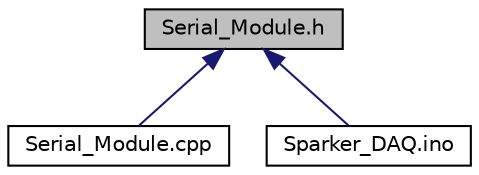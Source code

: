 digraph "Serial_Module.h"
{
 // LATEX_PDF_SIZE
  edge [fontname="Helvetica",fontsize="10",labelfontname="Helvetica",labelfontsize="10"];
  node [fontname="Helvetica",fontsize="10",shape=record];
  Node1 [label="Serial_Module.h",height=0.2,width=0.4,color="black", fillcolor="grey75", style="filled", fontcolor="black",tooltip=" "];
  Node1 -> Node2 [dir="back",color="midnightblue",fontsize="10",style="solid",fontname="Helvetica"];
  Node2 [label="Serial_Module.cpp",height=0.2,width=0.4,color="black", fillcolor="white", style="filled",URL="$_serial___module_8cpp.html",tooltip=" "];
  Node1 -> Node3 [dir="back",color="midnightblue",fontsize="10",style="solid",fontname="Helvetica"];
  Node3 [label="Sparker_DAQ.ino",height=0.2,width=0.4,color="black", fillcolor="white", style="filled",URL="$_sparker___d_a_q_8ino.html",tooltip="The main file for the Sparker DAQ."];
}

